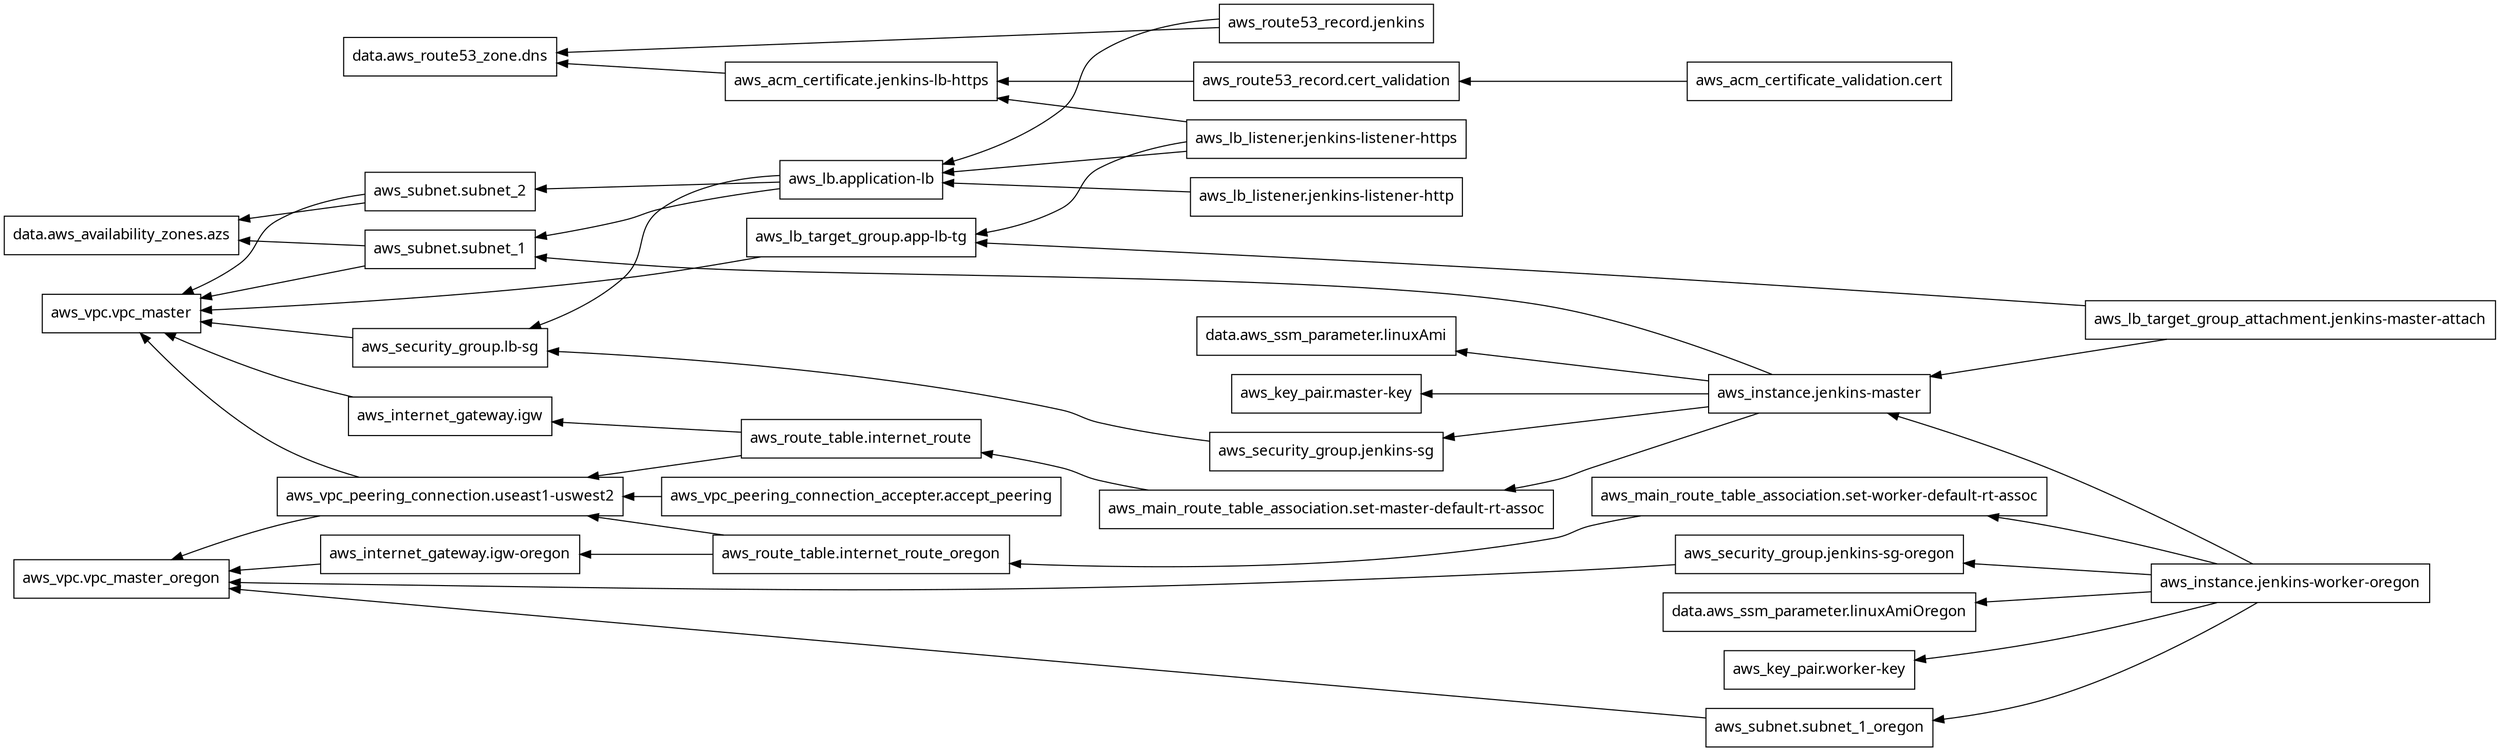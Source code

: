digraph G {
  rankdir = "RL";
  node [shape = rect, fontname = "sans-serif"];
  "data.aws_availability_zones.azs" [label="data.aws_availability_zones.azs"];
  "data.aws_route53_zone.dns" [label="data.aws_route53_zone.dns"];
  "data.aws_ssm_parameter.linuxAmi" [label="data.aws_ssm_parameter.linuxAmi"];
  "data.aws_ssm_parameter.linuxAmiOregon" [label="data.aws_ssm_parameter.linuxAmiOregon"];
  "aws_acm_certificate.jenkins-lb-https" [label="aws_acm_certificate.jenkins-lb-https"];
  "aws_acm_certificate_validation.cert" [label="aws_acm_certificate_validation.cert"];
  "aws_instance.jenkins-master" [label="aws_instance.jenkins-master"];
  "aws_instance.jenkins-worker-oregon" [label="aws_instance.jenkins-worker-oregon"];
  "aws_internet_gateway.igw" [label="aws_internet_gateway.igw"];
  "aws_internet_gateway.igw-oregon" [label="aws_internet_gateway.igw-oregon"];
  "aws_key_pair.master-key" [label="aws_key_pair.master-key"];
  "aws_key_pair.worker-key" [label="aws_key_pair.worker-key"];
  "aws_lb.application-lb" [label="aws_lb.application-lb"];
  "aws_lb_listener.jenkins-listener-http" [label="aws_lb_listener.jenkins-listener-http"];
  "aws_lb_listener.jenkins-listener-https" [label="aws_lb_listener.jenkins-listener-https"];
  "aws_lb_target_group.app-lb-tg" [label="aws_lb_target_group.app-lb-tg"];
  "aws_lb_target_group_attachment.jenkins-master-attach" [label="aws_lb_target_group_attachment.jenkins-master-attach"];
  "aws_main_route_table_association.set-master-default-rt-assoc" [label="aws_main_route_table_association.set-master-default-rt-assoc"];
  "aws_main_route_table_association.set-worker-default-rt-assoc" [label="aws_main_route_table_association.set-worker-default-rt-assoc"];
  "aws_route53_record.cert_validation" [label="aws_route53_record.cert_validation"];
  "aws_route53_record.jenkins" [label="aws_route53_record.jenkins"];
  "aws_route_table.internet_route" [label="aws_route_table.internet_route"];
  "aws_route_table.internet_route_oregon" [label="aws_route_table.internet_route_oregon"];
  "aws_security_group.jenkins-sg" [label="aws_security_group.jenkins-sg"];
  "aws_security_group.jenkins-sg-oregon" [label="aws_security_group.jenkins-sg-oregon"];
  "aws_security_group.lb-sg" [label="aws_security_group.lb-sg"];
  "aws_subnet.subnet_1" [label="aws_subnet.subnet_1"];
  "aws_subnet.subnet_1_oregon" [label="aws_subnet.subnet_1_oregon"];
  "aws_subnet.subnet_2" [label="aws_subnet.subnet_2"];
  "aws_vpc.vpc_master" [label="aws_vpc.vpc_master"];
  "aws_vpc.vpc_master_oregon" [label="aws_vpc.vpc_master_oregon"];
  "aws_vpc_peering_connection.useast1-uswest2" [label="aws_vpc_peering_connection.useast1-uswest2"];
  "aws_vpc_peering_connection_accepter.accept_peering" [label="aws_vpc_peering_connection_accepter.accept_peering"];
  "aws_acm_certificate.jenkins-lb-https" -> "data.aws_route53_zone.dns";
  "aws_acm_certificate_validation.cert" -> "aws_route53_record.cert_validation";
  "aws_instance.jenkins-master" -> "data.aws_ssm_parameter.linuxAmi";
  "aws_instance.jenkins-master" -> "aws_key_pair.master-key";
  "aws_instance.jenkins-master" -> "aws_main_route_table_association.set-master-default-rt-assoc";
  "aws_instance.jenkins-master" -> "aws_security_group.jenkins-sg";
  "aws_instance.jenkins-master" -> "aws_subnet.subnet_1";
  "aws_instance.jenkins-worker-oregon" -> "data.aws_ssm_parameter.linuxAmiOregon";
  "aws_instance.jenkins-worker-oregon" -> "aws_instance.jenkins-master";
  "aws_instance.jenkins-worker-oregon" -> "aws_key_pair.worker-key";
  "aws_instance.jenkins-worker-oregon" -> "aws_main_route_table_association.set-worker-default-rt-assoc";
  "aws_instance.jenkins-worker-oregon" -> "aws_security_group.jenkins-sg-oregon";
  "aws_instance.jenkins-worker-oregon" -> "aws_subnet.subnet_1_oregon";
  "aws_internet_gateway.igw" -> "aws_vpc.vpc_master";
  "aws_internet_gateway.igw-oregon" -> "aws_vpc.vpc_master_oregon";
  "aws_lb.application-lb" -> "aws_security_group.lb-sg";
  "aws_lb.application-lb" -> "aws_subnet.subnet_1";
  "aws_lb.application-lb" -> "aws_subnet.subnet_2";
  "aws_lb_listener.jenkins-listener-http" -> "aws_lb.application-lb";
  "aws_lb_listener.jenkins-listener-https" -> "aws_acm_certificate.jenkins-lb-https";
  "aws_lb_listener.jenkins-listener-https" -> "aws_lb.application-lb";
  "aws_lb_listener.jenkins-listener-https" -> "aws_lb_target_group.app-lb-tg";
  "aws_lb_target_group.app-lb-tg" -> "aws_vpc.vpc_master";
  "aws_lb_target_group_attachment.jenkins-master-attach" -> "aws_instance.jenkins-master";
  "aws_lb_target_group_attachment.jenkins-master-attach" -> "aws_lb_target_group.app-lb-tg";
  "aws_main_route_table_association.set-master-default-rt-assoc" -> "aws_route_table.internet_route";
  "aws_main_route_table_association.set-worker-default-rt-assoc" -> "aws_route_table.internet_route_oregon";
  "aws_route53_record.cert_validation" -> "aws_acm_certificate.jenkins-lb-https";
  "aws_route53_record.jenkins" -> "data.aws_route53_zone.dns";
  "aws_route53_record.jenkins" -> "aws_lb.application-lb";
  "aws_route_table.internet_route" -> "aws_internet_gateway.igw";
  "aws_route_table.internet_route" -> "aws_vpc_peering_connection.useast1-uswest2";
  "aws_route_table.internet_route_oregon" -> "aws_internet_gateway.igw-oregon";
  "aws_route_table.internet_route_oregon" -> "aws_vpc_peering_connection.useast1-uswest2";
  "aws_security_group.jenkins-sg" -> "aws_security_group.lb-sg";
  "aws_security_group.jenkins-sg-oregon" -> "aws_vpc.vpc_master_oregon";
  "aws_security_group.lb-sg" -> "aws_vpc.vpc_master";
  "aws_subnet.subnet_1" -> "data.aws_availability_zones.azs";
  "aws_subnet.subnet_1" -> "aws_vpc.vpc_master";
  "aws_subnet.subnet_1_oregon" -> "aws_vpc.vpc_master_oregon";
  "aws_subnet.subnet_2" -> "data.aws_availability_zones.azs";
  "aws_subnet.subnet_2" -> "aws_vpc.vpc_master";
  "aws_vpc_peering_connection.useast1-uswest2" -> "aws_vpc.vpc_master";
  "aws_vpc_peering_connection.useast1-uswest2" -> "aws_vpc.vpc_master_oregon";
  "aws_vpc_peering_connection_accepter.accept_peering" -> "aws_vpc_peering_connection.useast1-uswest2";
}
